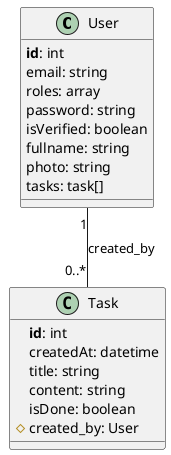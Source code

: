 @startuml datamodel

!define table(name, desc) class name as "desc"
!define primary_key(x) <b>x</b>
!define foreign_key(x) #x

table(User, "User") {
    primary_key(id): int
    email: string
    roles: array
    password: string
    isVerified: boolean
    fullname: string
    photo: string
    tasks: task[]
}

table(Task, "Task") {
    primary_key(id): int
    createdAt: datetime
    title: string
    content: string
    isDone: boolean
    foreign_key(created_by): User
}

User "1" -- "0..*" Task : created_by

@enduml
